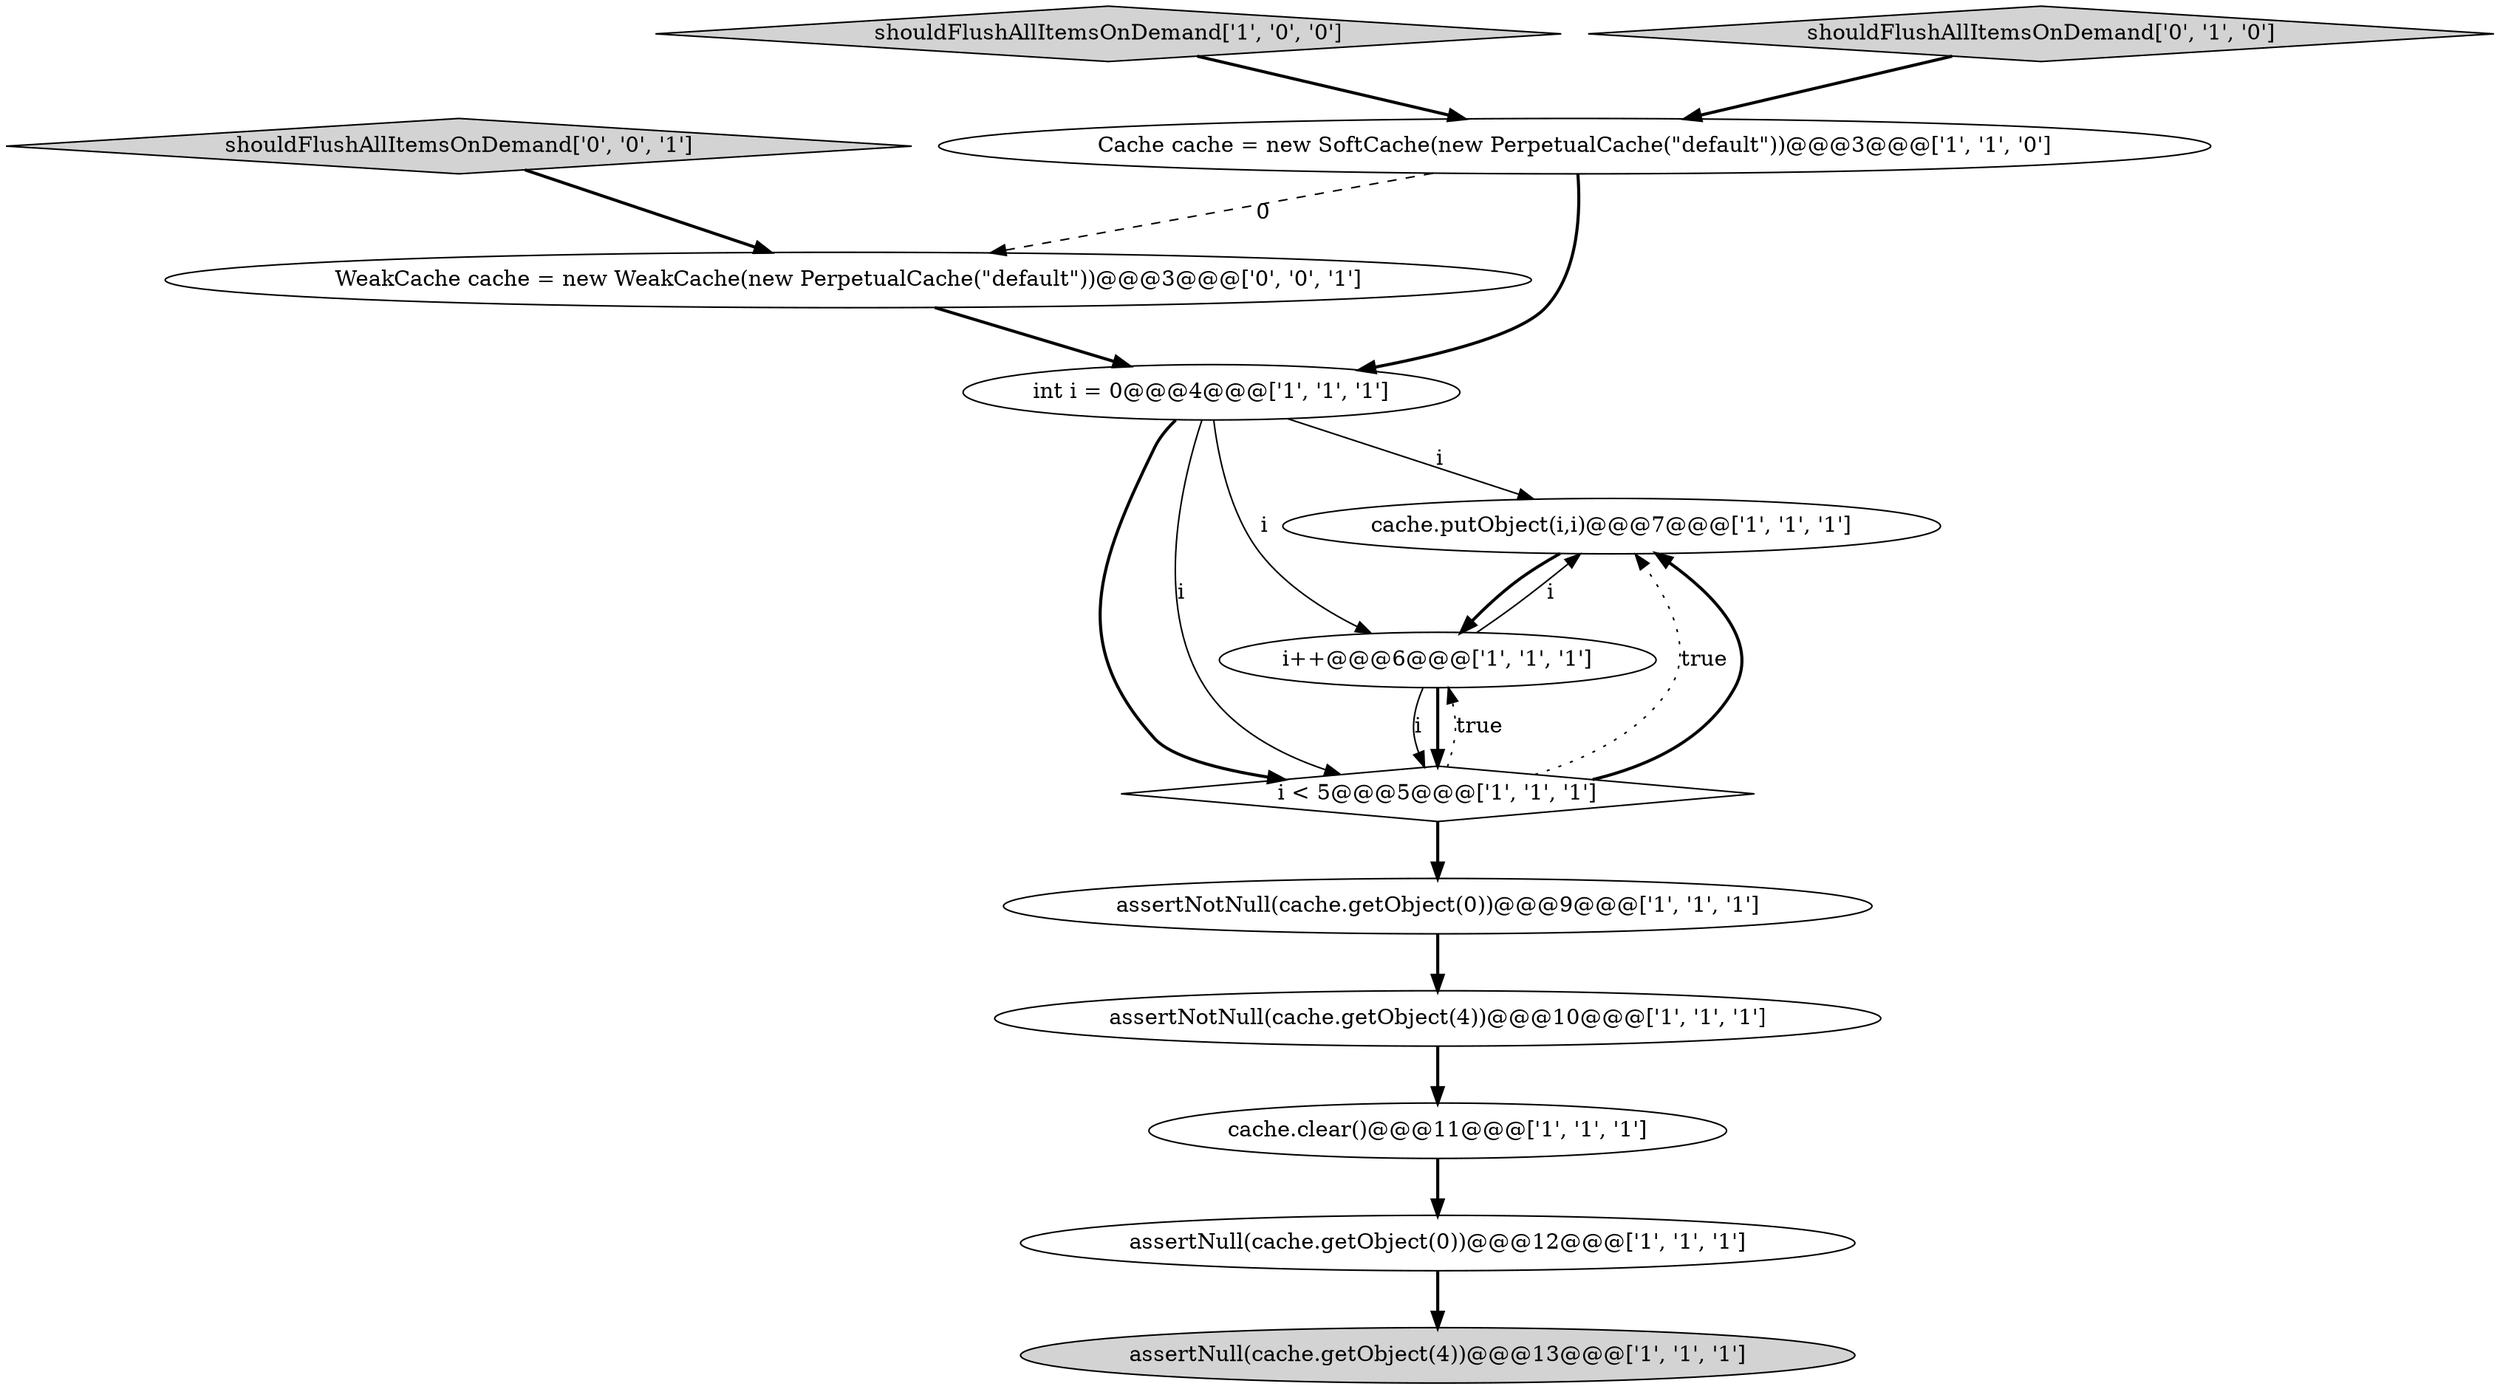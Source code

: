 digraph {
3 [style = filled, label = "shouldFlushAllItemsOnDemand['1', '0', '0']", fillcolor = lightgray, shape = diamond image = "AAA0AAABBB1BBB"];
5 [style = filled, label = "cache.clear()@@@11@@@['1', '1', '1']", fillcolor = white, shape = ellipse image = "AAA0AAABBB1BBB"];
11 [style = filled, label = "shouldFlushAllItemsOnDemand['0', '1', '0']", fillcolor = lightgray, shape = diamond image = "AAA0AAABBB2BBB"];
6 [style = filled, label = "assertNotNull(cache.getObject(0))@@@9@@@['1', '1', '1']", fillcolor = white, shape = ellipse image = "AAA0AAABBB1BBB"];
12 [style = filled, label = "shouldFlushAllItemsOnDemand['0', '0', '1']", fillcolor = lightgray, shape = diamond image = "AAA0AAABBB3BBB"];
7 [style = filled, label = "cache.putObject(i,i)@@@7@@@['1', '1', '1']", fillcolor = white, shape = ellipse image = "AAA0AAABBB1BBB"];
2 [style = filled, label = "assertNull(cache.getObject(4))@@@13@@@['1', '1', '1']", fillcolor = lightgray, shape = ellipse image = "AAA0AAABBB1BBB"];
13 [style = filled, label = "WeakCache cache = new WeakCache(new PerpetualCache(\"default\"))@@@3@@@['0', '0', '1']", fillcolor = white, shape = ellipse image = "AAA0AAABBB3BBB"];
1 [style = filled, label = "int i = 0@@@4@@@['1', '1', '1']", fillcolor = white, shape = ellipse image = "AAA0AAABBB1BBB"];
9 [style = filled, label = "assertNull(cache.getObject(0))@@@12@@@['1', '1', '1']", fillcolor = white, shape = ellipse image = "AAA0AAABBB1BBB"];
4 [style = filled, label = "Cache cache = new SoftCache(new PerpetualCache(\"default\"))@@@3@@@['1', '1', '0']", fillcolor = white, shape = ellipse image = "AAA0AAABBB1BBB"];
10 [style = filled, label = "i++@@@6@@@['1', '1', '1']", fillcolor = white, shape = ellipse image = "AAA0AAABBB1BBB"];
0 [style = filled, label = "assertNotNull(cache.getObject(4))@@@10@@@['1', '1', '1']", fillcolor = white, shape = ellipse image = "AAA0AAABBB1BBB"];
8 [style = filled, label = "i < 5@@@5@@@['1', '1', '1']", fillcolor = white, shape = diamond image = "AAA0AAABBB1BBB"];
1->8 [style = bold, label=""];
5->9 [style = bold, label=""];
7->10 [style = bold, label=""];
9->2 [style = bold, label=""];
10->8 [style = solid, label="i"];
11->4 [style = bold, label=""];
8->7 [style = dotted, label="true"];
8->6 [style = bold, label=""];
6->0 [style = bold, label=""];
1->8 [style = solid, label="i"];
8->10 [style = dotted, label="true"];
3->4 [style = bold, label=""];
13->1 [style = bold, label=""];
8->7 [style = bold, label=""];
12->13 [style = bold, label=""];
10->8 [style = bold, label=""];
1->10 [style = solid, label="i"];
4->1 [style = bold, label=""];
4->13 [style = dashed, label="0"];
10->7 [style = solid, label="i"];
1->7 [style = solid, label="i"];
0->5 [style = bold, label=""];
}
